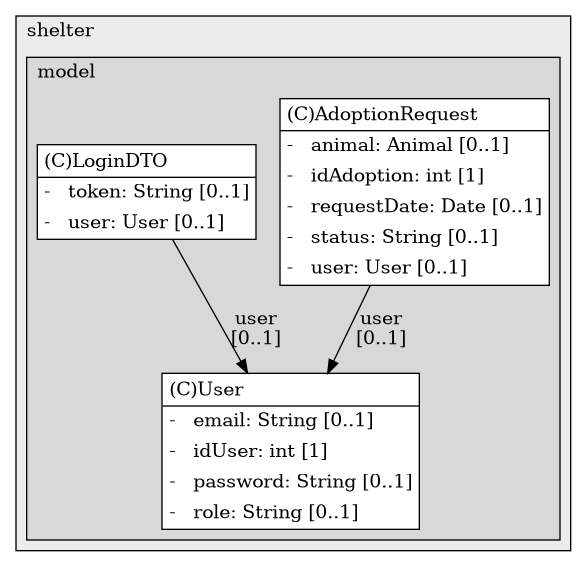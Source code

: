 @startuml

/' diagram meta data start
config=StructureConfiguration;
{
  "projectClassification": {
    "searchMode": "OpenProject", // OpenProject, AllProjects
    "includedProjects": "",
    "pathEndKeywords": "*.impl",
    "isClientPath": "",
    "isClientName": "",
    "isTestPath": "",
    "isTestName": "",
    "isMappingPath": "",
    "isMappingName": "",
    "isDataAccessPath": "",
    "isDataAccessName": "",
    "isDataStructurePath": "",
    "isDataStructureName": "",
    "isInterfaceStructuresPath": "",
    "isInterfaceStructuresName": "",
    "isEntryPointPath": "",
    "isEntryPointName": "",
    "treatFinalFieldsAsMandatory": false
  },
  "graphRestriction": {
    "classPackageExcludeFilter": "",
    "classPackageIncludeFilter": "",
    "classNameExcludeFilter": "",
    "classNameIncludeFilter": "",
    "methodNameExcludeFilter": "",
    "methodNameIncludeFilter": "",
    "removeByInheritance": "", // inheritance/annotation based filtering is done in a second step
    "removeByAnnotation": "",
    "removeByClassPackage": "", // cleanup the graph after inheritance/annotation based filtering is done
    "removeByClassName": "",
    "cutMappings": false,
    "cutEnum": true,
    "cutTests": true,
    "cutClient": true,
    "cutDataAccess": false,
    "cutInterfaceStructures": false,
    "cutDataStructures": false,
    "cutGetterAndSetter": true,
    "cutConstructors": true
  },
  "graphTraversal": {
    "forwardDepth": 6,
    "backwardDepth": 6,
    "classPackageExcludeFilter": "",
    "classPackageIncludeFilter": "",
    "classNameExcludeFilter": "",
    "classNameIncludeFilter": "",
    "methodNameExcludeFilter": "",
    "methodNameIncludeFilter": "",
    "hideMappings": false,
    "hideDataStructures": false,
    "hidePrivateMethods": true,
    "hideInterfaceCalls": true, // indirection: implementation -> interface (is hidden) -> implementation
    "onlyShowApplicationEntryPoints": false, // root node is included
    "useMethodCallsForStructureDiagram": "ForwardOnly" // ForwardOnly, BothDirections, No
  },
  "details": {
    "aggregation": "GroupByClass", // ByClass, GroupByClass, None
    "showClassGenericTypes": true,
    "showMethods": true,
    "showMethodParameterNames": true,
    "showMethodParameterTypes": true,
    "showMethodReturnType": true,
    "showPackageLevels": 2,
    "showDetailedClassStructure": true
  },
  "rootClass": "animal.shelter.model.User",
  "extensionCallbackMethod": "" // qualified.class.name#methodName - signature: public static String method(String)
}
diagram meta data end '/



digraph g {
    rankdir="TB"
    splines=polyline
    

'nodes 
subgraph cluster_2057747685 { 
   	label=shelter
	labeljust=l
	fillcolor="#ececec"
	style=filled
   
   subgraph cluster_542090464 { 
   	label=model
	labeljust=l
	fillcolor="#d8d8d8"
	style=filled
   
   AdoptionRequest850478190[
	label=<<TABLE BORDER="1" CELLBORDER="0" CELLPADDING="4" CELLSPACING="0">
<TR><TD ALIGN="LEFT" >(C)AdoptionRequest</TD></TR>
<HR/>
<TR><TD ALIGN="LEFT" >-   animal: Animal [0..1]</TD></TR>
<TR><TD ALIGN="LEFT" >-   idAdoption: int [1]</TD></TR>
<TR><TD ALIGN="LEFT" >-   requestDate: Date [0..1]</TD></TR>
<TR><TD ALIGN="LEFT" >-   status: String [0..1]</TD></TR>
<TR><TD ALIGN="LEFT" >-   user: User [0..1]</TD></TR>
</TABLE>>
	style=filled
	margin=0
	shape=plaintext
	fillcolor="#FFFFFF"
];

LoginDTO850478190[
	label=<<TABLE BORDER="1" CELLBORDER="0" CELLPADDING="4" CELLSPACING="0">
<TR><TD ALIGN="LEFT" >(C)LoginDTO</TD></TR>
<HR/>
<TR><TD ALIGN="LEFT" >-   token: String [0..1]</TD></TR>
<TR><TD ALIGN="LEFT" >-   user: User [0..1]</TD></TR>
</TABLE>>
	style=filled
	margin=0
	shape=plaintext
	fillcolor="#FFFFFF"
];

User850478190[
	label=<<TABLE BORDER="1" CELLBORDER="0" CELLPADDING="4" CELLSPACING="0">
<TR><TD ALIGN="LEFT" >(C)User</TD></TR>
<HR/>
<TR><TD ALIGN="LEFT" >-   email: String [0..1]</TD></TR>
<TR><TD ALIGN="LEFT" >-   idUser: int [1]</TD></TR>
<TR><TD ALIGN="LEFT" >-   password: String [0..1]</TD></TR>
<TR><TD ALIGN="LEFT" >-   role: String [0..1]</TD></TR>
</TABLE>>
	style=filled
	margin=0
	shape=plaintext
	fillcolor="#FFFFFF"
];
} 
} 

'edges    
AdoptionRequest850478190 -> User850478190[label="user
[0..1]"];
LoginDTO850478190 -> User850478190[label="user
[0..1]"];
    
}
@enduml